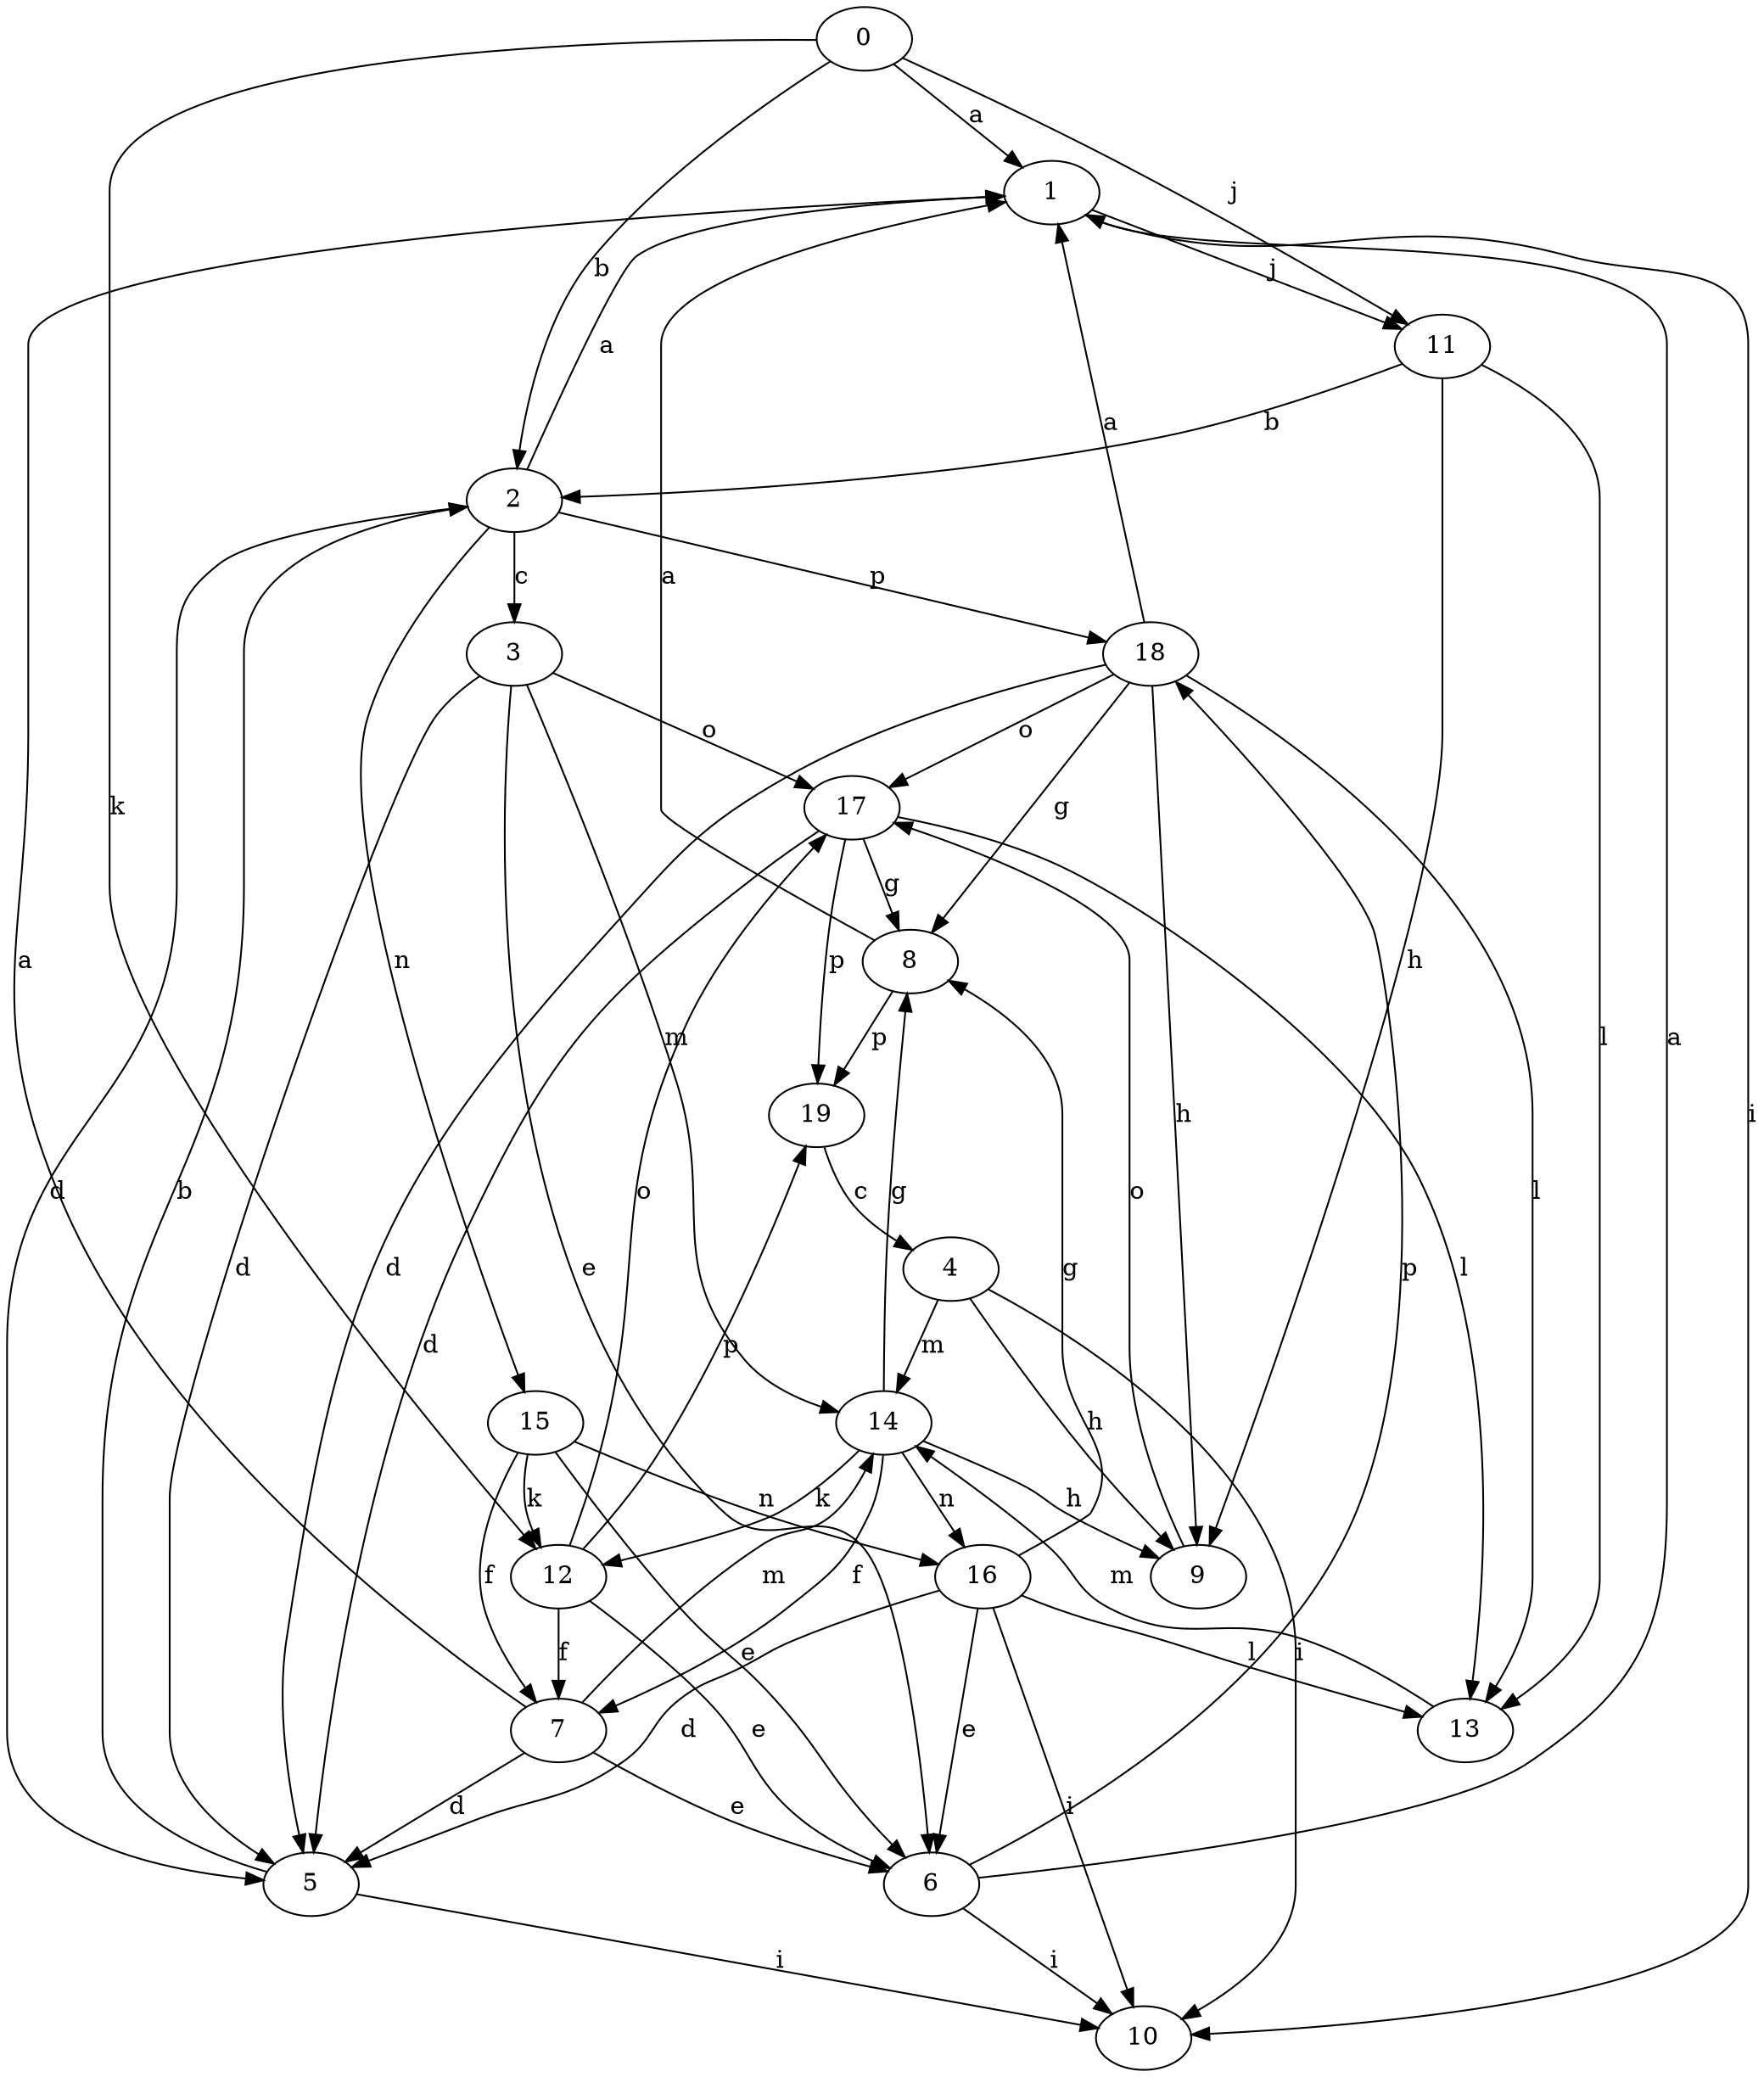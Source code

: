 strict digraph  {
0;
1;
2;
3;
4;
5;
6;
7;
8;
9;
10;
11;
12;
13;
14;
15;
16;
17;
18;
19;
0 -> 1  [label=a];
0 -> 2  [label=b];
0 -> 11  [label=j];
0 -> 12  [label=k];
1 -> 10  [label=i];
1 -> 11  [label=j];
2 -> 1  [label=a];
2 -> 3  [label=c];
2 -> 5  [label=d];
2 -> 15  [label=n];
2 -> 18  [label=p];
3 -> 5  [label=d];
3 -> 6  [label=e];
3 -> 14  [label=m];
3 -> 17  [label=o];
4 -> 9  [label=h];
4 -> 10  [label=i];
4 -> 14  [label=m];
5 -> 2  [label=b];
5 -> 10  [label=i];
6 -> 1  [label=a];
6 -> 10  [label=i];
6 -> 18  [label=p];
7 -> 1  [label=a];
7 -> 5  [label=d];
7 -> 6  [label=e];
7 -> 14  [label=m];
8 -> 1  [label=a];
8 -> 19  [label=p];
9 -> 17  [label=o];
11 -> 2  [label=b];
11 -> 9  [label=h];
11 -> 13  [label=l];
12 -> 6  [label=e];
12 -> 7  [label=f];
12 -> 17  [label=o];
12 -> 19  [label=p];
13 -> 14  [label=m];
14 -> 7  [label=f];
14 -> 8  [label=g];
14 -> 9  [label=h];
14 -> 12  [label=k];
14 -> 16  [label=n];
15 -> 6  [label=e];
15 -> 7  [label=f];
15 -> 12  [label=k];
15 -> 16  [label=n];
16 -> 5  [label=d];
16 -> 6  [label=e];
16 -> 8  [label=g];
16 -> 10  [label=i];
16 -> 13  [label=l];
17 -> 5  [label=d];
17 -> 8  [label=g];
17 -> 13  [label=l];
17 -> 19  [label=p];
18 -> 1  [label=a];
18 -> 5  [label=d];
18 -> 8  [label=g];
18 -> 9  [label=h];
18 -> 13  [label=l];
18 -> 17  [label=o];
19 -> 4  [label=c];
}
